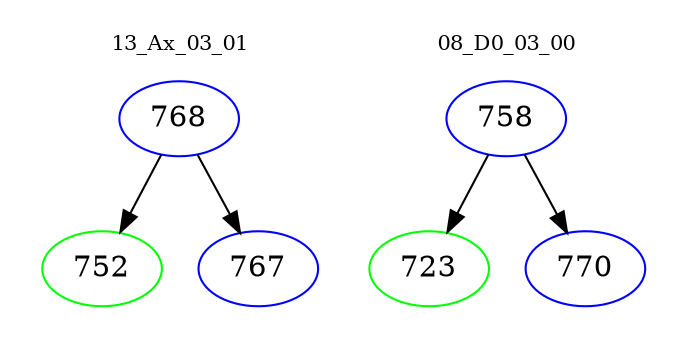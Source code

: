 digraph{
subgraph cluster_0 {
color = white
label = "13_Ax_03_01";
fontsize=10;
T0_768 [label="768", color="blue"]
T0_768 -> T0_752 [color="black"]
T0_752 [label="752", color="green"]
T0_768 -> T0_767 [color="black"]
T0_767 [label="767", color="blue"]
}
subgraph cluster_1 {
color = white
label = "08_D0_03_00";
fontsize=10;
T1_758 [label="758", color="blue"]
T1_758 -> T1_723 [color="black"]
T1_723 [label="723", color="green"]
T1_758 -> T1_770 [color="black"]
T1_770 [label="770", color="blue"]
}
}
